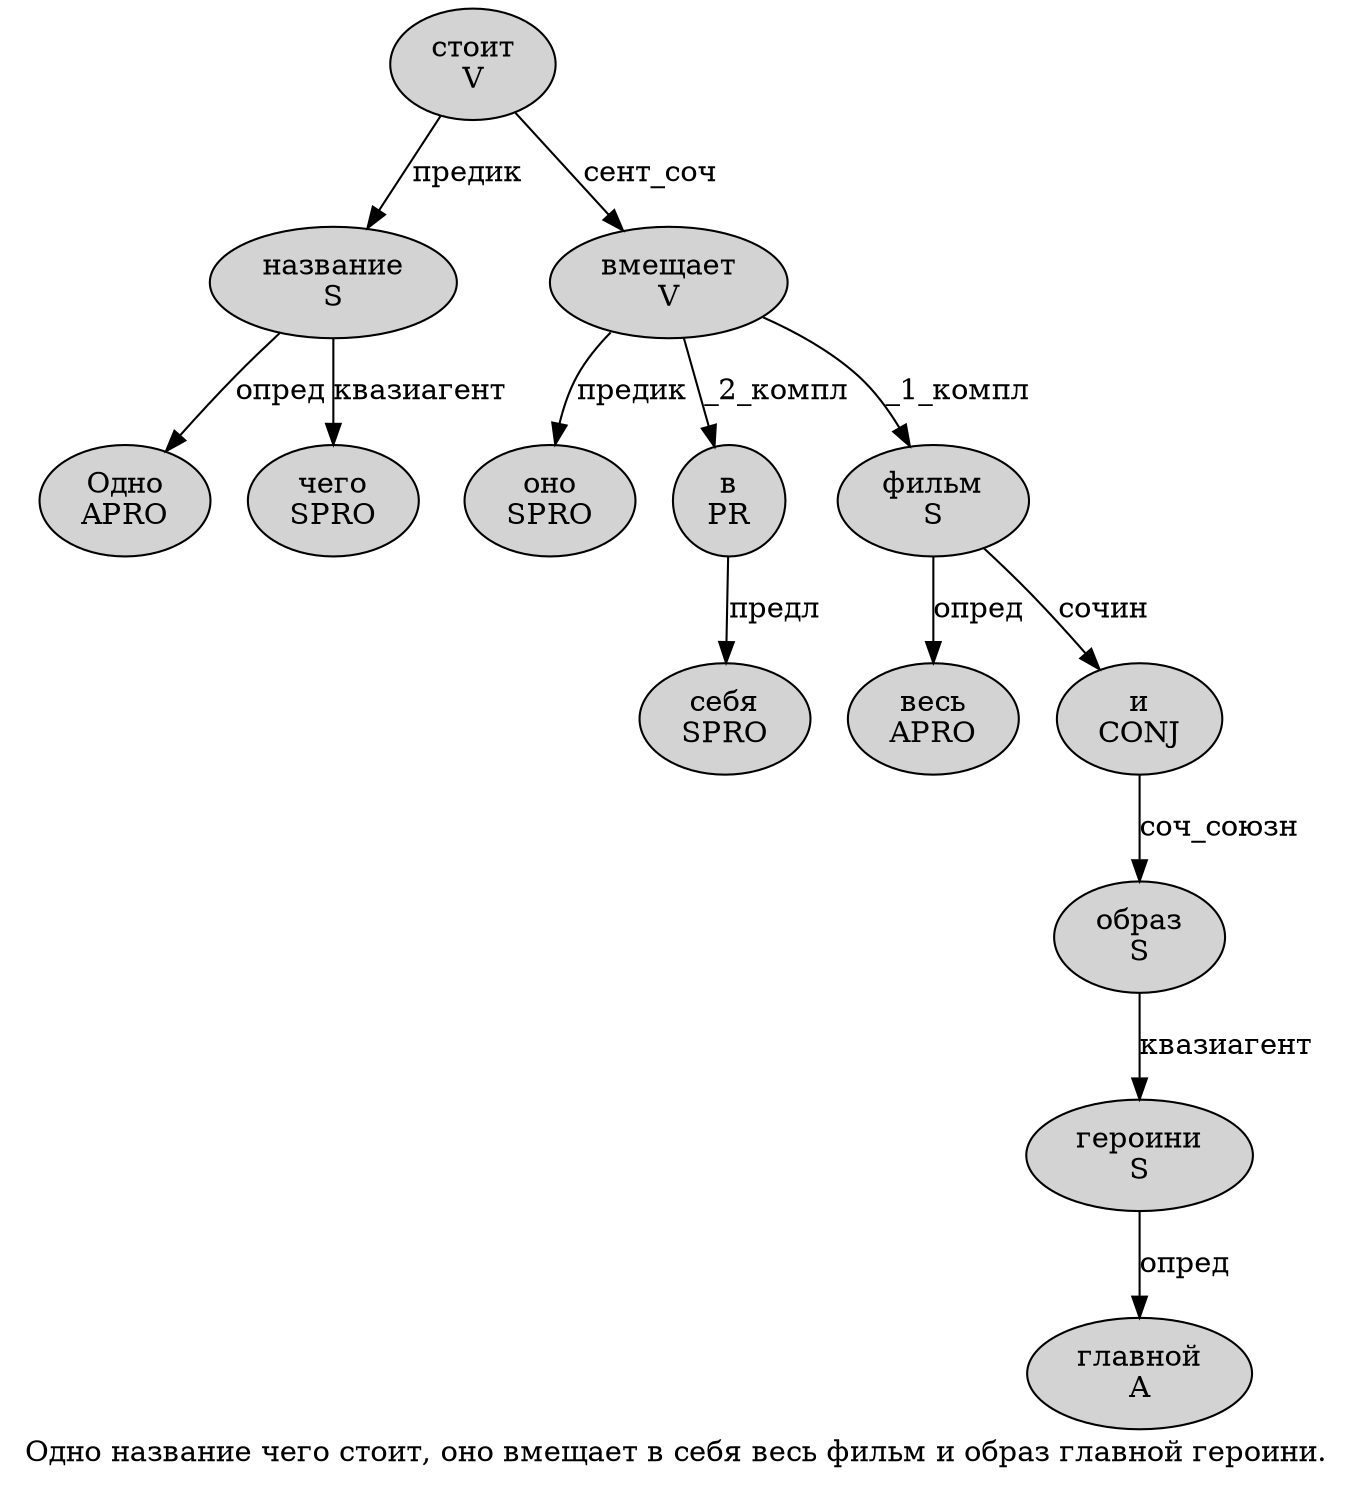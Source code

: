 digraph SENTENCE_702 {
	graph [label="Одно название чего стоит, оно вмещает в себя весь фильм и образ главной героини."]
	node [style=filled]
		0 [label="Одно
APRO" color="" fillcolor=lightgray penwidth=1 shape=ellipse]
		1 [label="название
S" color="" fillcolor=lightgray penwidth=1 shape=ellipse]
		2 [label="чего
SPRO" color="" fillcolor=lightgray penwidth=1 shape=ellipse]
		3 [label="стоит
V" color="" fillcolor=lightgray penwidth=1 shape=ellipse]
		5 [label="оно
SPRO" color="" fillcolor=lightgray penwidth=1 shape=ellipse]
		6 [label="вмещает
V" color="" fillcolor=lightgray penwidth=1 shape=ellipse]
		7 [label="в
PR" color="" fillcolor=lightgray penwidth=1 shape=ellipse]
		8 [label="себя
SPRO" color="" fillcolor=lightgray penwidth=1 shape=ellipse]
		9 [label="весь
APRO" color="" fillcolor=lightgray penwidth=1 shape=ellipse]
		10 [label="фильм
S" color="" fillcolor=lightgray penwidth=1 shape=ellipse]
		11 [label="и
CONJ" color="" fillcolor=lightgray penwidth=1 shape=ellipse]
		12 [label="образ
S" color="" fillcolor=lightgray penwidth=1 shape=ellipse]
		13 [label="главной
A" color="" fillcolor=lightgray penwidth=1 shape=ellipse]
		14 [label="героини
S" color="" fillcolor=lightgray penwidth=1 shape=ellipse]
			1 -> 0 [label="опред"]
			1 -> 2 [label="квазиагент"]
			11 -> 12 [label="соч_союзн"]
			12 -> 14 [label="квазиагент"]
			14 -> 13 [label="опред"]
			7 -> 8 [label="предл"]
			3 -> 1 [label="предик"]
			3 -> 6 [label="сент_соч"]
			6 -> 5 [label="предик"]
			6 -> 7 [label="_2_компл"]
			6 -> 10 [label="_1_компл"]
			10 -> 9 [label="опред"]
			10 -> 11 [label="сочин"]
}